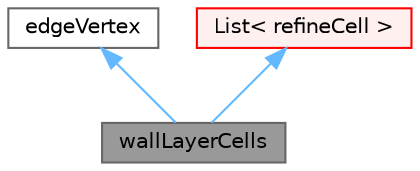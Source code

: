 digraph "wallLayerCells"
{
 // LATEX_PDF_SIZE
  bgcolor="transparent";
  edge [fontname=Helvetica,fontsize=10,labelfontname=Helvetica,labelfontsize=10];
  node [fontname=Helvetica,fontsize=10,shape=box,height=0.2,width=0.4];
  Node1 [id="Node000001",label="wallLayerCells",height=0.2,width=0.4,color="gray40", fillcolor="grey60", style="filled", fontcolor="black",tooltip="After construction is a list of <refineCell> of cells within a certain distance to the wall and with ..."];
  Node2 -> Node1 [id="edge1_Node000001_Node000002",dir="back",color="steelblue1",style="solid",tooltip=" "];
  Node2 [id="Node000002",label="edgeVertex",height=0.2,width=0.4,color="gray40", fillcolor="white", style="filled",URL="$classFoam_1_1edgeVertex.html",tooltip="Combines edge or vertex in single label. Used to specify cuts across cell circumference."];
  Node3 -> Node1 [id="edge2_Node000001_Node000003",dir="back",color="steelblue1",style="solid",tooltip=" "];
  Node3 [id="Node000003",label="List\< refineCell \>",height=0.2,width=0.4,color="red", fillcolor="#FFF0F0", style="filled",URL="$classFoam_1_1List.html",tooltip=" "];
}
